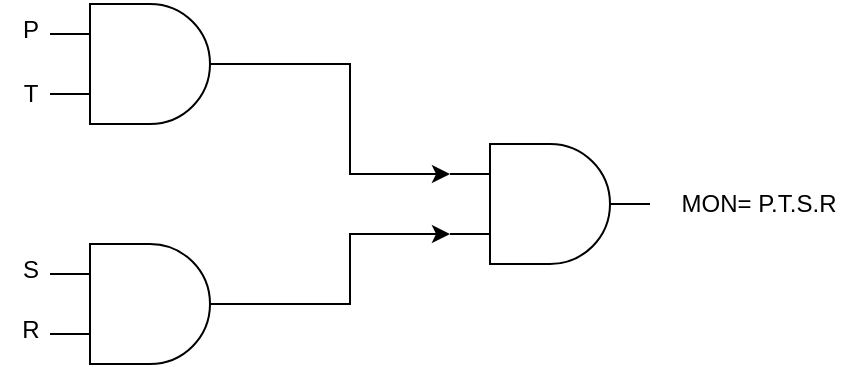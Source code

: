 <mxfile version="28.2.0">
  <diagram name="Page-1" id="o9UI8_PBfsLfV8U6SlSy">
    <mxGraphModel dx="786" dy="451" grid="1" gridSize="10" guides="1" tooltips="1" connect="1" arrows="1" fold="1" page="1" pageScale="1" pageWidth="827" pageHeight="1169" math="0" shadow="0">
      <root>
        <mxCell id="0" />
        <mxCell id="1" parent="0" />
        <mxCell id="cOtdBGswgbV0UdTxMyMh-1" value="" style="verticalLabelPosition=bottom;shadow=0;dashed=0;align=center;html=1;verticalAlign=top;shape=mxgraph.electrical.logic_gates.logic_gate;operation=and;" vertex="1" parent="1">
          <mxGeometry x="60" y="80" width="100" height="60" as="geometry" />
        </mxCell>
        <mxCell id="cOtdBGswgbV0UdTxMyMh-2" value="" style="verticalLabelPosition=bottom;shadow=0;dashed=0;align=center;html=1;verticalAlign=top;shape=mxgraph.electrical.logic_gates.logic_gate;operation=and;" vertex="1" parent="1">
          <mxGeometry x="60" y="200" width="100" height="60" as="geometry" />
        </mxCell>
        <mxCell id="cOtdBGswgbV0UdTxMyMh-3" value="" style="verticalLabelPosition=bottom;shadow=0;dashed=0;align=center;html=1;verticalAlign=top;shape=mxgraph.electrical.logic_gates.logic_gate;operation=and;" vertex="1" parent="1">
          <mxGeometry x="260" y="150" width="100" height="60" as="geometry" />
        </mxCell>
        <mxCell id="cOtdBGswgbV0UdTxMyMh-4" value="P" style="text;html=1;align=center;verticalAlign=middle;resizable=0;points=[];autosize=1;strokeColor=none;fillColor=none;" vertex="1" parent="1">
          <mxGeometry x="35" y="78" width="30" height="30" as="geometry" />
        </mxCell>
        <mxCell id="cOtdBGswgbV0UdTxMyMh-5" value="T" style="text;html=1;align=center;verticalAlign=middle;resizable=0;points=[];autosize=1;strokeColor=none;fillColor=none;" vertex="1" parent="1">
          <mxGeometry x="35" y="110" width="30" height="30" as="geometry" />
        </mxCell>
        <mxCell id="cOtdBGswgbV0UdTxMyMh-6" value="S" style="text;html=1;align=center;verticalAlign=middle;resizable=0;points=[];autosize=1;strokeColor=none;fillColor=none;" vertex="1" parent="1">
          <mxGeometry x="35" y="198" width="30" height="30" as="geometry" />
        </mxCell>
        <mxCell id="cOtdBGswgbV0UdTxMyMh-7" value="R" style="text;html=1;align=center;verticalAlign=middle;resizable=0;points=[];autosize=1;strokeColor=none;fillColor=none;" vertex="1" parent="1">
          <mxGeometry x="35" y="228" width="30" height="30" as="geometry" />
        </mxCell>
        <mxCell id="cOtdBGswgbV0UdTxMyMh-8" style="edgeStyle=orthogonalEdgeStyle;rounded=0;orthogonalLoop=1;jettySize=auto;html=1;exitX=1;exitY=0.5;exitDx=0;exitDy=0;exitPerimeter=0;entryX=0;entryY=0.25;entryDx=0;entryDy=0;entryPerimeter=0;" edge="1" parent="1" source="cOtdBGswgbV0UdTxMyMh-1" target="cOtdBGswgbV0UdTxMyMh-3">
          <mxGeometry relative="1" as="geometry" />
        </mxCell>
        <mxCell id="cOtdBGswgbV0UdTxMyMh-9" style="edgeStyle=orthogonalEdgeStyle;rounded=0;orthogonalLoop=1;jettySize=auto;html=1;exitX=1;exitY=0.5;exitDx=0;exitDy=0;exitPerimeter=0;entryX=0;entryY=0.75;entryDx=0;entryDy=0;entryPerimeter=0;" edge="1" parent="1" source="cOtdBGswgbV0UdTxMyMh-2" target="cOtdBGswgbV0UdTxMyMh-3">
          <mxGeometry relative="1" as="geometry" />
        </mxCell>
        <mxCell id="cOtdBGswgbV0UdTxMyMh-12" value="MON= P.T.S.R" style="text;html=1;align=center;verticalAlign=middle;resizable=0;points=[];autosize=1;strokeColor=none;fillColor=none;" vertex="1" parent="1">
          <mxGeometry x="364" y="165" width="100" height="30" as="geometry" />
        </mxCell>
      </root>
    </mxGraphModel>
  </diagram>
</mxfile>
